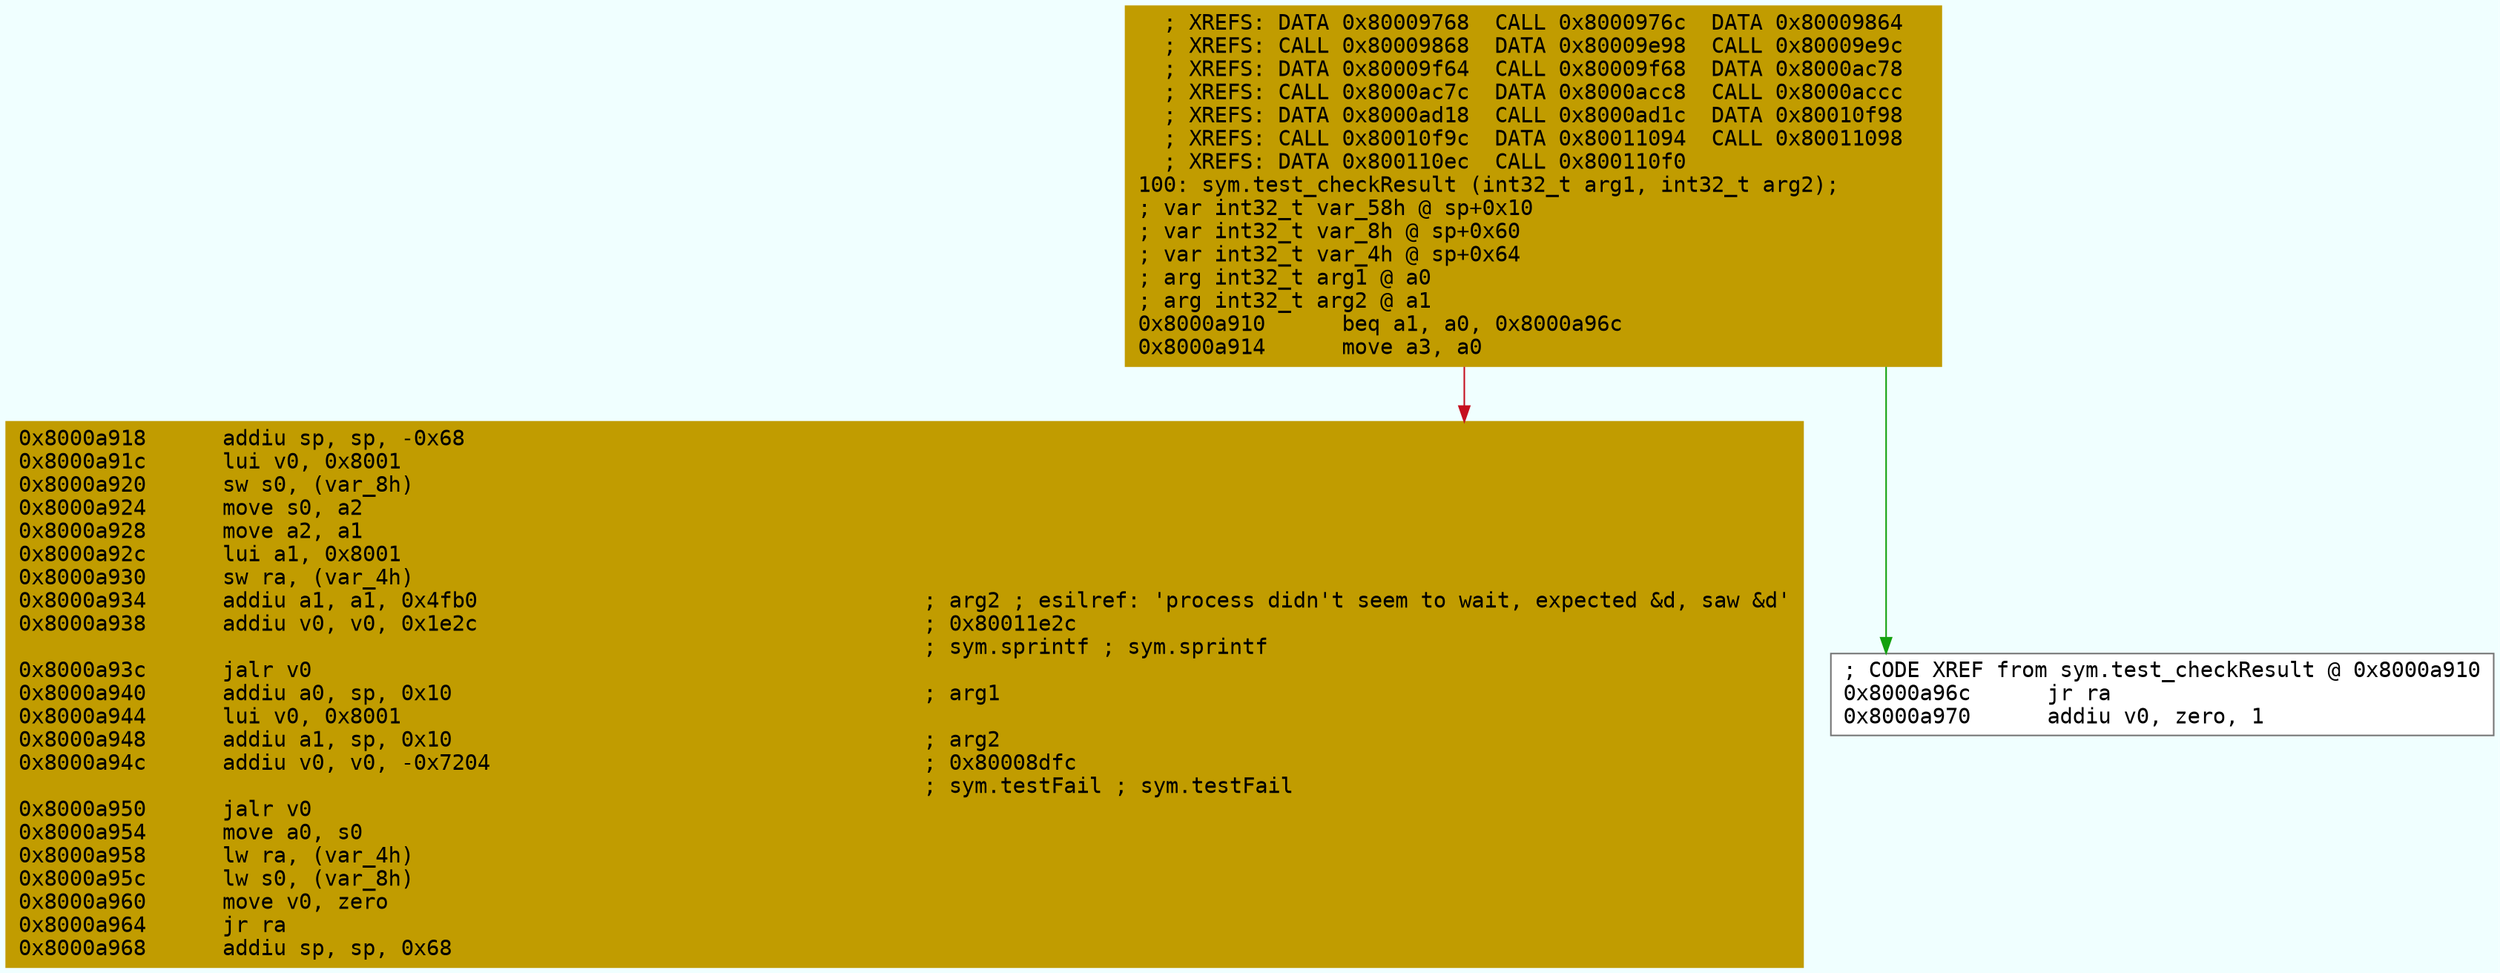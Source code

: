 digraph code {
	graph [bgcolor=azure fontsize=8 fontname="Courier" splines="ortho"];
	node [fillcolor=gray style=filled shape=box];
	edge [arrowhead="normal"];
	"0x8000a910" [URL="sym.test_checkResult/0x8000a910", fillcolor="#c19c00",color="#c19c00", fontname="Courier",label="  ; XREFS: DATA 0x80009768  CALL 0x8000976c  DATA 0x80009864  \l  ; XREFS: CALL 0x80009868  DATA 0x80009e98  CALL 0x80009e9c  \l  ; XREFS: DATA 0x80009f64  CALL 0x80009f68  DATA 0x8000ac78  \l  ; XREFS: CALL 0x8000ac7c  DATA 0x8000acc8  CALL 0x8000accc  \l  ; XREFS: DATA 0x8000ad18  CALL 0x8000ad1c  DATA 0x80010f98  \l  ; XREFS: CALL 0x80010f9c  DATA 0x80011094  CALL 0x80011098  \l  ; XREFS: DATA 0x800110ec  CALL 0x800110f0  \l100: sym.test_checkResult (int32_t arg1, int32_t arg2);\l; var int32_t var_58h @ sp+0x10\l; var int32_t var_8h @ sp+0x60\l; var int32_t var_4h @ sp+0x64\l; arg int32_t arg1 @ a0\l; arg int32_t arg2 @ a1\l0x8000a910      beq a1, a0, 0x8000a96c\l0x8000a914      move a3, a0\l"]
	"0x8000a918" [URL="sym.test_checkResult/0x8000a918", fillcolor="#c19c00",color="#c19c00", fontname="Courier",label="0x8000a918      addiu sp, sp, -0x68\l0x8000a91c      lui v0, 0x8001\l0x8000a920      sw s0, (var_8h)\l0x8000a924      move s0, a2\l0x8000a928      move a2, a1\l0x8000a92c      lui a1, 0x8001\l0x8000a930      sw ra, (var_4h)\l0x8000a934      addiu a1, a1, 0x4fb0                                   ; arg2 ; esilref: 'process didn't seem to wait, expected &d, saw &d'\l0x8000a938      addiu v0, v0, 0x1e2c                                   ; 0x80011e2c\l                                                                       ; sym.sprintf ; sym.sprintf\l0x8000a93c      jalr v0\l0x8000a940      addiu a0, sp, 0x10                                     ; arg1\l0x8000a944      lui v0, 0x8001\l0x8000a948      addiu a1, sp, 0x10                                     ; arg2\l0x8000a94c      addiu v0, v0, -0x7204                                  ; 0x80008dfc\l                                                                       ; sym.testFail ; sym.testFail\l0x8000a950      jalr v0\l0x8000a954      move a0, s0\l0x8000a958      lw ra, (var_4h)\l0x8000a95c      lw s0, (var_8h)\l0x8000a960      move v0, zero\l0x8000a964      jr ra\l0x8000a968      addiu sp, sp, 0x68\l"]
	"0x8000a96c" [URL="sym.test_checkResult/0x8000a96c", fillcolor="white",color="#767676", fontname="Courier",label="; CODE XREF from sym.test_checkResult @ 0x8000a910\l0x8000a96c      jr ra\l0x8000a970      addiu v0, zero, 1\l"]
        "0x8000a910" -> "0x8000a96c" [color="#13a10e"];
        "0x8000a910" -> "0x8000a918" [color="#c50f1f"];
}

